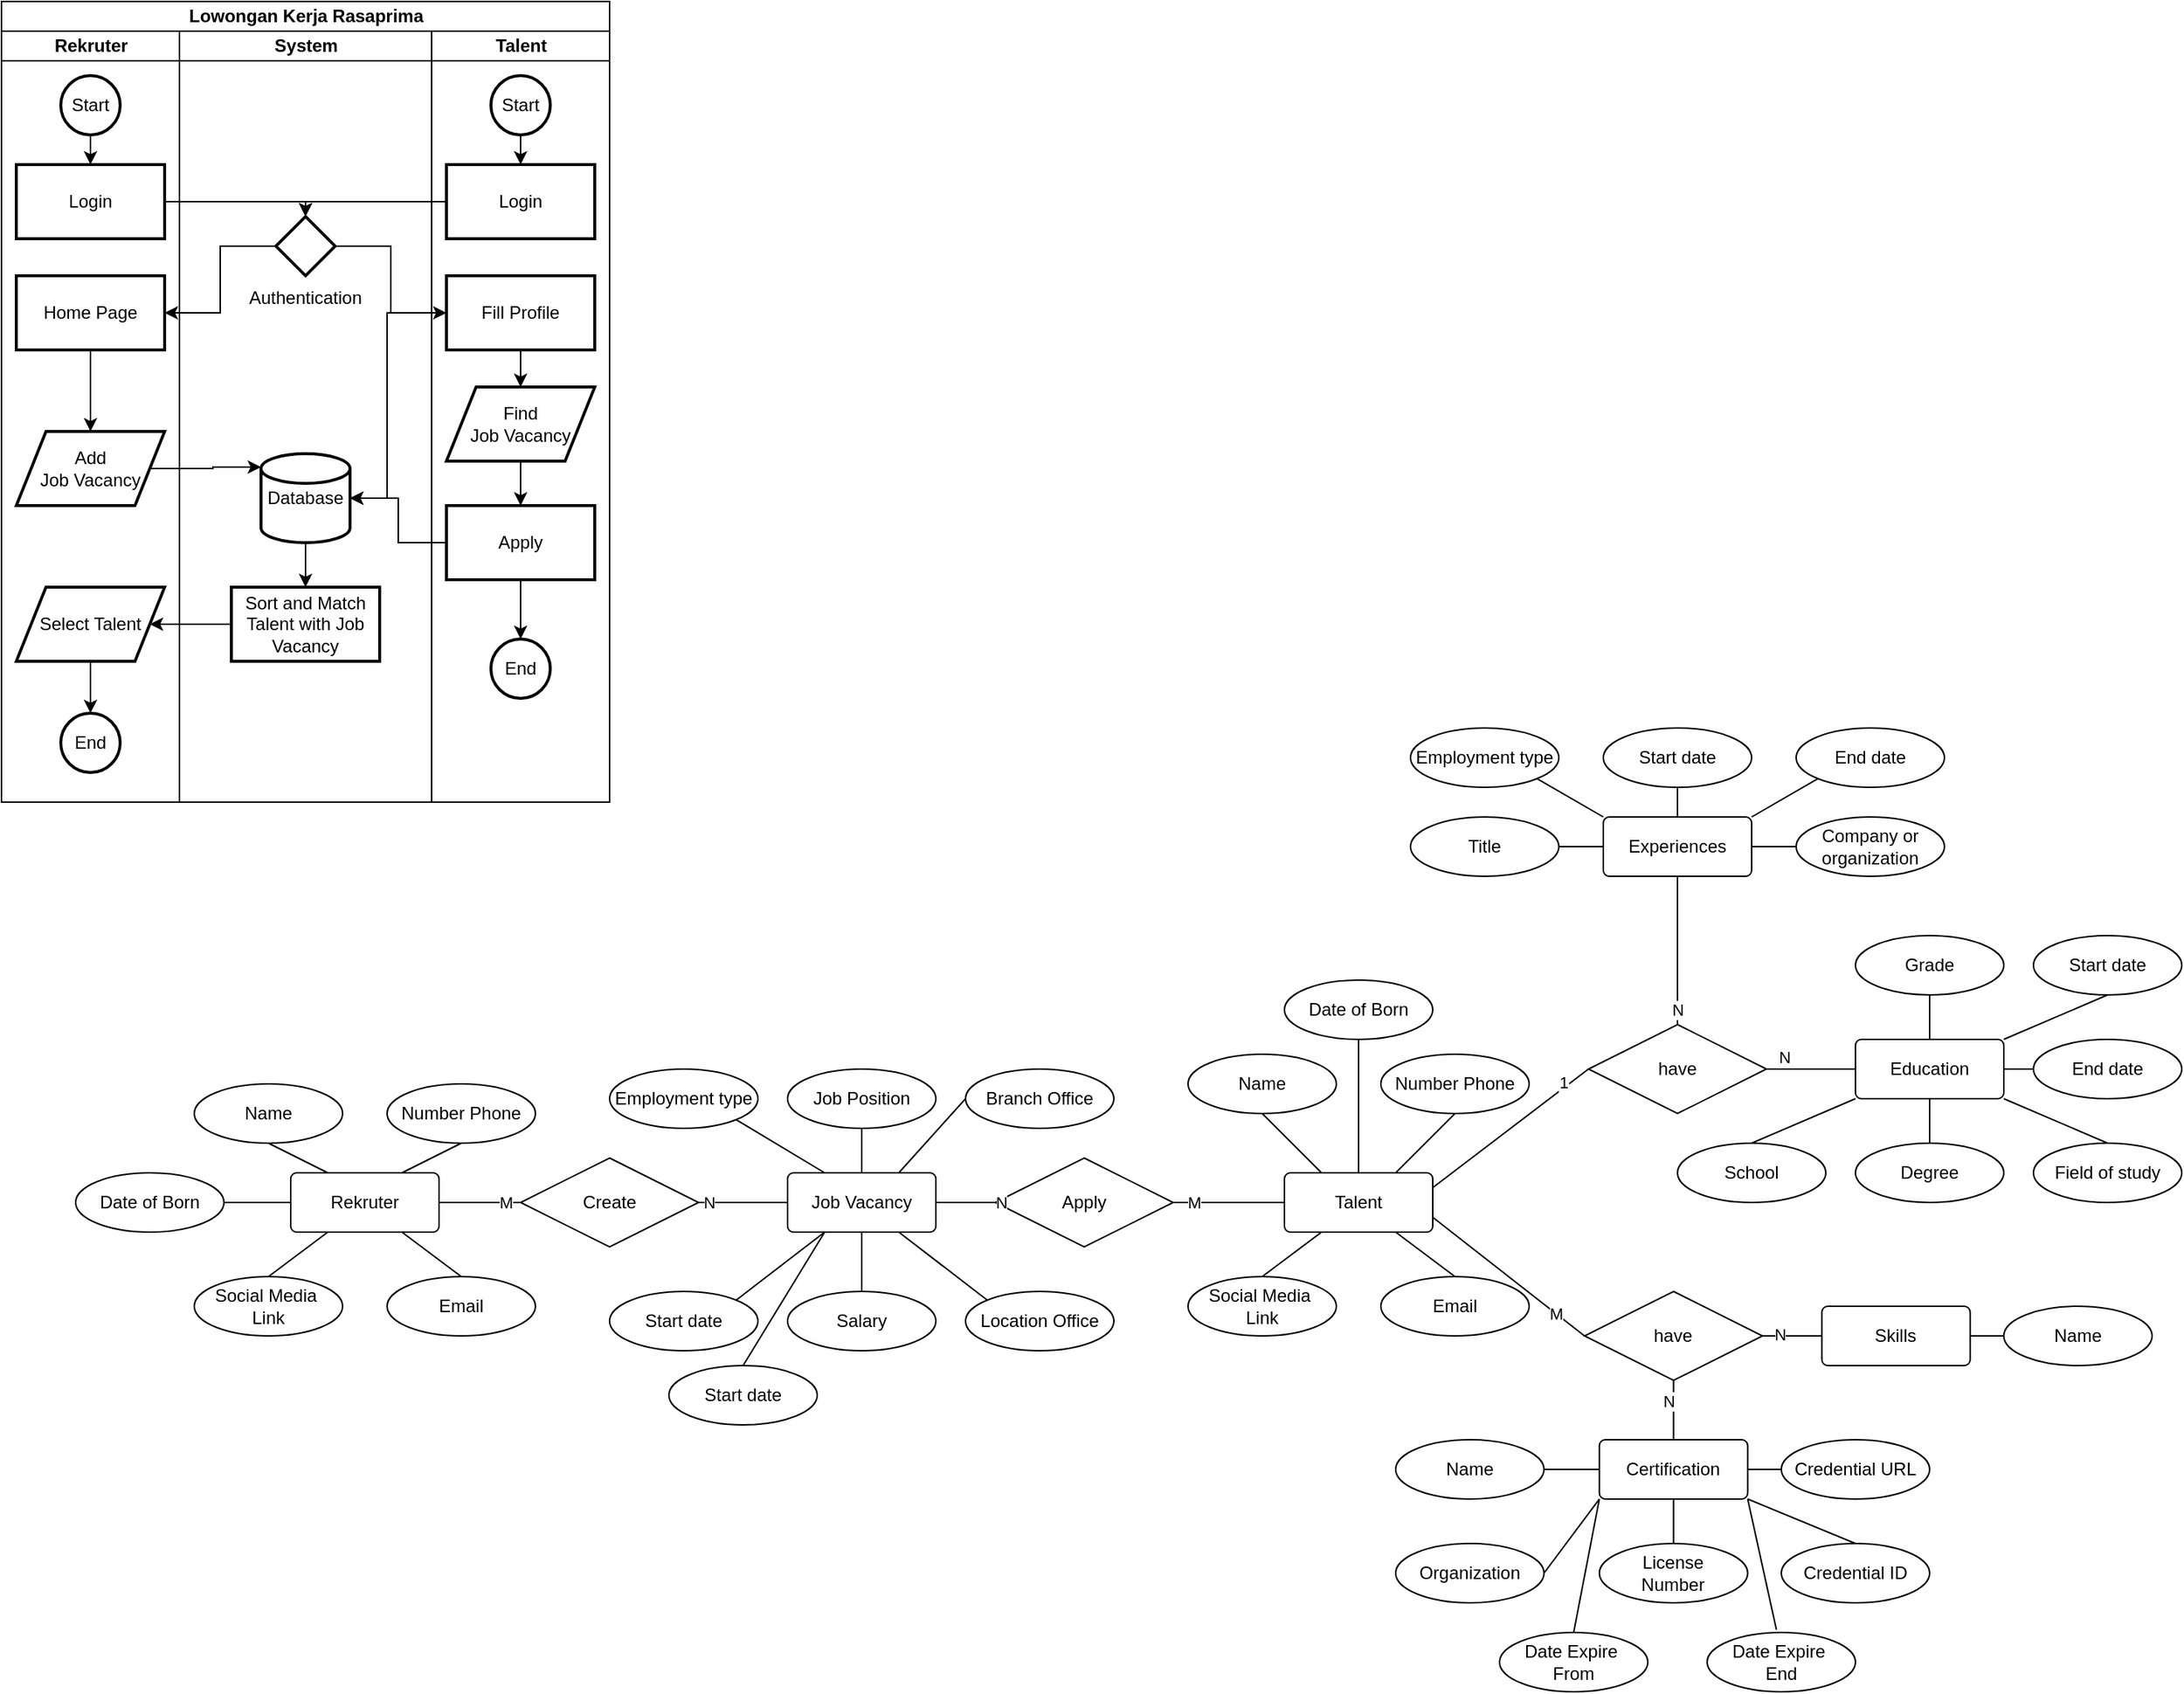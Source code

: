 <mxfile version="26.2.13">
  <diagram name="Page-1" id="O7iXT2IoPhU9W17zgHiO">
    <mxGraphModel dx="2037" dy="695" grid="1" gridSize="10" guides="1" tooltips="1" connect="1" arrows="1" fold="1" page="1" pageScale="1" pageWidth="850" pageHeight="1100" math="0" shadow="0">
      <root>
        <mxCell id="0" />
        <mxCell id="1" parent="0" />
        <mxCell id="uvv2mwFOaot9U9cJfKDP-1" value="Lowongan Kerja Rasaprima" style="swimlane;childLayout=stackLayout;resizeParent=1;resizeParentMax=0;startSize=20;html=1;" parent="1" vertex="1">
          <mxGeometry x="-490" y="10" width="410" height="540" as="geometry" />
        </mxCell>
        <mxCell id="uvv2mwFOaot9U9cJfKDP-2" value="Rekruter" style="swimlane;startSize=20;html=1;" parent="uvv2mwFOaot9U9cJfKDP-1" vertex="1">
          <mxGeometry y="20" width="120" height="520" as="geometry" />
        </mxCell>
        <mxCell id="uvv2mwFOaot9U9cJfKDP-7" value="" style="edgeStyle=orthogonalEdgeStyle;rounded=0;orthogonalLoop=1;jettySize=auto;html=1;" parent="uvv2mwFOaot9U9cJfKDP-2" source="uvv2mwFOaot9U9cJfKDP-5" target="uvv2mwFOaot9U9cJfKDP-6" edge="1">
          <mxGeometry relative="1" as="geometry" />
        </mxCell>
        <mxCell id="uvv2mwFOaot9U9cJfKDP-5" value="Start" style="strokeWidth=2;html=1;shape=mxgraph.flowchart.start_2;whiteSpace=wrap;" parent="uvv2mwFOaot9U9cJfKDP-2" vertex="1">
          <mxGeometry x="40" y="30" width="40" height="40" as="geometry" />
        </mxCell>
        <mxCell id="uvv2mwFOaot9U9cJfKDP-6" value="Login" style="whiteSpace=wrap;html=1;strokeWidth=2;" parent="uvv2mwFOaot9U9cJfKDP-2" vertex="1">
          <mxGeometry x="10" y="90" width="100" height="50" as="geometry" />
        </mxCell>
        <mxCell id="uvv2mwFOaot9U9cJfKDP-26" value="" style="edgeStyle=orthogonalEdgeStyle;rounded=0;orthogonalLoop=1;jettySize=auto;html=1;" parent="uvv2mwFOaot9U9cJfKDP-2" source="uvv2mwFOaot9U9cJfKDP-19" target="uvv2mwFOaot9U9cJfKDP-25" edge="1">
          <mxGeometry relative="1" as="geometry" />
        </mxCell>
        <mxCell id="uvv2mwFOaot9U9cJfKDP-19" value="Home Page" style="whiteSpace=wrap;html=1;strokeWidth=2;aspect=fixed;" parent="uvv2mwFOaot9U9cJfKDP-2" vertex="1">
          <mxGeometry x="10" y="165" width="100" height="50" as="geometry" />
        </mxCell>
        <mxCell id="uvv2mwFOaot9U9cJfKDP-25" value="Add&lt;div&gt;Job Vacancy&lt;/div&gt;" style="shape=parallelogram;perimeter=parallelogramPerimeter;whiteSpace=wrap;html=1;fixedSize=1;strokeWidth=2;aspect=fixed;" parent="uvv2mwFOaot9U9cJfKDP-2" vertex="1">
          <mxGeometry x="10" y="270" width="100" height="50" as="geometry" />
        </mxCell>
        <mxCell id="uvv2mwFOaot9U9cJfKDP-46" value="" style="edgeStyle=orthogonalEdgeStyle;rounded=0;orthogonalLoop=1;jettySize=auto;html=1;" parent="uvv2mwFOaot9U9cJfKDP-2" source="uvv2mwFOaot9U9cJfKDP-41" target="uvv2mwFOaot9U9cJfKDP-45" edge="1">
          <mxGeometry relative="1" as="geometry" />
        </mxCell>
        <mxCell id="uvv2mwFOaot9U9cJfKDP-41" value="Select Talent" style="shape=parallelogram;perimeter=parallelogramPerimeter;whiteSpace=wrap;html=1;fixedSize=1;strokeWidth=2;aspect=fixed;" parent="uvv2mwFOaot9U9cJfKDP-2" vertex="1">
          <mxGeometry x="10" y="375" width="100" height="50" as="geometry" />
        </mxCell>
        <mxCell id="uvv2mwFOaot9U9cJfKDP-45" value="End" style="ellipse;whiteSpace=wrap;html=1;strokeWidth=2;aspect=fixed;" parent="uvv2mwFOaot9U9cJfKDP-2" vertex="1">
          <mxGeometry x="40" y="460" width="40" height="40" as="geometry" />
        </mxCell>
        <mxCell id="uvv2mwFOaot9U9cJfKDP-3" value="System" style="swimlane;startSize=20;html=1;" parent="uvv2mwFOaot9U9cJfKDP-1" vertex="1">
          <mxGeometry x="120" y="20" width="170" height="520" as="geometry" />
        </mxCell>
        <mxCell id="uvv2mwFOaot9U9cJfKDP-17" value="" style="rhombus;whiteSpace=wrap;html=1;strokeWidth=2;aspect=fixed;" parent="uvv2mwFOaot9U9cJfKDP-3" vertex="1">
          <mxGeometry x="65" y="125" width="40" height="40" as="geometry" />
        </mxCell>
        <mxCell id="uvv2mwFOaot9U9cJfKDP-37" value="" style="edgeStyle=orthogonalEdgeStyle;rounded=0;orthogonalLoop=1;jettySize=auto;html=1;" parent="uvv2mwFOaot9U9cJfKDP-3" source="uvv2mwFOaot9U9cJfKDP-24" target="uvv2mwFOaot9U9cJfKDP-36" edge="1">
          <mxGeometry relative="1" as="geometry" />
        </mxCell>
        <mxCell id="uvv2mwFOaot9U9cJfKDP-24" value="Database" style="strokeWidth=2;html=1;shape=mxgraph.flowchart.database;whiteSpace=wrap;" parent="uvv2mwFOaot9U9cJfKDP-3" vertex="1">
          <mxGeometry x="55" y="285" width="60" height="60" as="geometry" />
        </mxCell>
        <mxCell id="uvv2mwFOaot9U9cJfKDP-13" value="" style="edgeStyle=orthogonalEdgeStyle;rounded=0;orthogonalLoop=1;jettySize=auto;html=1;entryX=0.5;entryY=0;entryDx=0;entryDy=0;" parent="uvv2mwFOaot9U9cJfKDP-3" source="uvv2mwFOaot9U9cJfKDP-11" target="uvv2mwFOaot9U9cJfKDP-17" edge="1">
          <mxGeometry relative="1" as="geometry">
            <mxPoint x="135" y="115.0" as="targetPoint" />
            <Array as="points">
              <mxPoint x="85" y="115" />
            </Array>
          </mxGeometry>
        </mxCell>
        <mxCell id="uvv2mwFOaot9U9cJfKDP-36" value="Sort and Match Talent with Job Vacancy" style="whiteSpace=wrap;html=1;strokeWidth=2;aspect=fixed;" parent="uvv2mwFOaot9U9cJfKDP-3" vertex="1">
          <mxGeometry x="35" y="375" width="100" height="50" as="geometry" />
        </mxCell>
        <mxCell id="uvv2mwFOaot9U9cJfKDP-40" value="Authentication" style="text;html=1;align=center;verticalAlign=middle;whiteSpace=wrap;rounded=0;" parent="uvv2mwFOaot9U9cJfKDP-3" vertex="1">
          <mxGeometry x="55" y="165" width="60" height="30" as="geometry" />
        </mxCell>
        <mxCell id="uvv2mwFOaot9U9cJfKDP-4" value="Talent" style="swimlane;startSize=20;html=1;" parent="uvv2mwFOaot9U9cJfKDP-1" vertex="1">
          <mxGeometry x="290" y="20" width="120" height="520" as="geometry" />
        </mxCell>
        <mxCell id="uvv2mwFOaot9U9cJfKDP-12" value="" style="edgeStyle=orthogonalEdgeStyle;rounded=0;orthogonalLoop=1;jettySize=auto;html=1;" parent="uvv2mwFOaot9U9cJfKDP-4" source="uvv2mwFOaot9U9cJfKDP-10" target="uvv2mwFOaot9U9cJfKDP-11" edge="1">
          <mxGeometry relative="1" as="geometry" />
        </mxCell>
        <mxCell id="uvv2mwFOaot9U9cJfKDP-10" value="Start" style="strokeWidth=2;html=1;shape=mxgraph.flowchart.start_2;whiteSpace=wrap;" parent="uvv2mwFOaot9U9cJfKDP-4" vertex="1">
          <mxGeometry x="40" y="30" width="40" height="40" as="geometry" />
        </mxCell>
        <mxCell id="uvv2mwFOaot9U9cJfKDP-11" value="Login" style="whiteSpace=wrap;html=1;strokeWidth=2;" parent="uvv2mwFOaot9U9cJfKDP-4" vertex="1">
          <mxGeometry x="10" y="90" width="100" height="50" as="geometry" />
        </mxCell>
        <mxCell id="uvv2mwFOaot9U9cJfKDP-30" value="" style="edgeStyle=orthogonalEdgeStyle;rounded=0;orthogonalLoop=1;jettySize=auto;html=1;" parent="uvv2mwFOaot9U9cJfKDP-4" source="uvv2mwFOaot9U9cJfKDP-21" target="uvv2mwFOaot9U9cJfKDP-29" edge="1">
          <mxGeometry relative="1" as="geometry" />
        </mxCell>
        <mxCell id="uvv2mwFOaot9U9cJfKDP-21" value="Fill Profile" style="whiteSpace=wrap;html=1;strokeWidth=2;aspect=fixed;" parent="uvv2mwFOaot9U9cJfKDP-4" vertex="1">
          <mxGeometry x="10" y="165" width="100" height="50" as="geometry" />
        </mxCell>
        <mxCell id="uvv2mwFOaot9U9cJfKDP-34" value="" style="edgeStyle=orthogonalEdgeStyle;rounded=0;orthogonalLoop=1;jettySize=auto;html=1;" parent="uvv2mwFOaot9U9cJfKDP-4" source="uvv2mwFOaot9U9cJfKDP-29" target="uvv2mwFOaot9U9cJfKDP-33" edge="1">
          <mxGeometry relative="1" as="geometry" />
        </mxCell>
        <mxCell id="uvv2mwFOaot9U9cJfKDP-29" value="Find&lt;div&gt;Job Vacancy&lt;/div&gt;" style="shape=parallelogram;perimeter=parallelogramPerimeter;whiteSpace=wrap;html=1;fixedSize=1;strokeWidth=2;aspect=fixed;" parent="uvv2mwFOaot9U9cJfKDP-4" vertex="1">
          <mxGeometry x="10" y="240" width="100" height="50" as="geometry" />
        </mxCell>
        <mxCell id="uvv2mwFOaot9U9cJfKDP-44" value="" style="edgeStyle=orthogonalEdgeStyle;rounded=0;orthogonalLoop=1;jettySize=auto;html=1;" parent="uvv2mwFOaot9U9cJfKDP-4" source="uvv2mwFOaot9U9cJfKDP-33" target="uvv2mwFOaot9U9cJfKDP-43" edge="1">
          <mxGeometry relative="1" as="geometry" />
        </mxCell>
        <mxCell id="uvv2mwFOaot9U9cJfKDP-33" value="Apply" style="whiteSpace=wrap;html=1;strokeWidth=2;aspect=fixed;" parent="uvv2mwFOaot9U9cJfKDP-4" vertex="1">
          <mxGeometry x="10" y="320" width="100" height="50" as="geometry" />
        </mxCell>
        <mxCell id="uvv2mwFOaot9U9cJfKDP-43" value="End" style="ellipse;whiteSpace=wrap;html=1;strokeWidth=2;aspect=fixed;" parent="uvv2mwFOaot9U9cJfKDP-4" vertex="1">
          <mxGeometry x="40" y="410" width="40" height="40" as="geometry" />
        </mxCell>
        <mxCell id="uvv2mwFOaot9U9cJfKDP-9" value="" style="edgeStyle=orthogonalEdgeStyle;rounded=0;orthogonalLoop=1;jettySize=auto;html=1;entryX=0.5;entryY=0;entryDx=0;entryDy=0;" parent="uvv2mwFOaot9U9cJfKDP-1" source="uvv2mwFOaot9U9cJfKDP-6" target="uvv2mwFOaot9U9cJfKDP-17" edge="1">
          <mxGeometry relative="1" as="geometry">
            <mxPoint x="155" y="135.0" as="targetPoint" />
            <Array as="points">
              <mxPoint x="205" y="135" />
            </Array>
          </mxGeometry>
        </mxCell>
        <mxCell id="uvv2mwFOaot9U9cJfKDP-20" value="" style="edgeStyle=orthogonalEdgeStyle;rounded=0;orthogonalLoop=1;jettySize=auto;html=1;" parent="uvv2mwFOaot9U9cJfKDP-1" source="uvv2mwFOaot9U9cJfKDP-17" target="uvv2mwFOaot9U9cJfKDP-19" edge="1">
          <mxGeometry relative="1" as="geometry" />
        </mxCell>
        <mxCell id="uvv2mwFOaot9U9cJfKDP-22" style="edgeStyle=orthogonalEdgeStyle;rounded=0;orthogonalLoop=1;jettySize=auto;html=1;" parent="uvv2mwFOaot9U9cJfKDP-1" source="uvv2mwFOaot9U9cJfKDP-17" target="uvv2mwFOaot9U9cJfKDP-21" edge="1">
          <mxGeometry relative="1" as="geometry" />
        </mxCell>
        <mxCell id="uvv2mwFOaot9U9cJfKDP-27" style="edgeStyle=orthogonalEdgeStyle;rounded=0;orthogonalLoop=1;jettySize=auto;html=1;exitX=1;exitY=0.5;exitDx=0;exitDy=0;entryX=0;entryY=0.15;entryDx=0;entryDy=0;entryPerimeter=0;" parent="uvv2mwFOaot9U9cJfKDP-1" source="uvv2mwFOaot9U9cJfKDP-25" target="uvv2mwFOaot9U9cJfKDP-24" edge="1">
          <mxGeometry relative="1" as="geometry" />
        </mxCell>
        <mxCell id="uvv2mwFOaot9U9cJfKDP-28" style="edgeStyle=orthogonalEdgeStyle;rounded=0;orthogonalLoop=1;jettySize=auto;html=1;entryX=1;entryY=0.5;entryDx=0;entryDy=0;entryPerimeter=0;" parent="uvv2mwFOaot9U9cJfKDP-1" source="uvv2mwFOaot9U9cJfKDP-21" target="uvv2mwFOaot9U9cJfKDP-24" edge="1">
          <mxGeometry relative="1" as="geometry">
            <Array as="points">
              <mxPoint x="260" y="210" />
              <mxPoint x="260" y="335" />
            </Array>
          </mxGeometry>
        </mxCell>
        <mxCell id="uvv2mwFOaot9U9cJfKDP-35" style="edgeStyle=orthogonalEdgeStyle;rounded=0;orthogonalLoop=1;jettySize=auto;html=1;entryX=1;entryY=0.5;entryDx=0;entryDy=0;entryPerimeter=0;" parent="uvv2mwFOaot9U9cJfKDP-1" source="uvv2mwFOaot9U9cJfKDP-33" target="uvv2mwFOaot9U9cJfKDP-24" edge="1">
          <mxGeometry relative="1" as="geometry" />
        </mxCell>
        <mxCell id="uvv2mwFOaot9U9cJfKDP-42" value="" style="edgeStyle=orthogonalEdgeStyle;rounded=0;orthogonalLoop=1;jettySize=auto;html=1;" parent="uvv2mwFOaot9U9cJfKDP-1" source="uvv2mwFOaot9U9cJfKDP-36" target="uvv2mwFOaot9U9cJfKDP-41" edge="1">
          <mxGeometry relative="1" as="geometry" />
        </mxCell>
        <mxCell id="XnMNRkMWb_xgs376mnl2-2" value="Talent" style="rounded=1;arcSize=10;whiteSpace=wrap;html=1;align=center;" vertex="1" parent="1">
          <mxGeometry x="375" y="800" width="100" height="40" as="geometry" />
        </mxCell>
        <mxCell id="XnMNRkMWb_xgs376mnl2-4" value="Education" style="rounded=1;arcSize=10;whiteSpace=wrap;html=1;align=center;" vertex="1" parent="1">
          <mxGeometry x="760" y="710" width="100" height="40" as="geometry" />
        </mxCell>
        <mxCell id="XnMNRkMWb_xgs376mnl2-5" value="Name" style="ellipse;whiteSpace=wrap;html=1;align=center;" vertex="1" parent="1">
          <mxGeometry x="310" y="720" width="100" height="40" as="geometry" />
        </mxCell>
        <mxCell id="XnMNRkMWb_xgs376mnl2-6" value="Number Phone" style="ellipse;whiteSpace=wrap;html=1;align=center;" vertex="1" parent="1">
          <mxGeometry x="440" y="720" width="100" height="40" as="geometry" />
        </mxCell>
        <mxCell id="XnMNRkMWb_xgs376mnl2-7" value="Email" style="ellipse;whiteSpace=wrap;html=1;align=center;" vertex="1" parent="1">
          <mxGeometry x="440" y="870" width="100" height="40" as="geometry" />
        </mxCell>
        <mxCell id="XnMNRkMWb_xgs376mnl2-8" value="Skills" style="rounded=1;arcSize=10;whiteSpace=wrap;html=1;align=center;" vertex="1" parent="1">
          <mxGeometry x="737.33" y="890" width="100" height="40" as="geometry" />
        </mxCell>
        <mxCell id="XnMNRkMWb_xgs376mnl2-9" value="Certification" style="rounded=1;arcSize=10;whiteSpace=wrap;html=1;align=center;" vertex="1" parent="1">
          <mxGeometry x="587.33" y="980" width="100" height="40" as="geometry" />
        </mxCell>
        <mxCell id="XnMNRkMWb_xgs376mnl2-10" value="Experiences" style="rounded=1;arcSize=10;whiteSpace=wrap;html=1;align=center;" vertex="1" parent="1">
          <mxGeometry x="590" y="560" width="100" height="40" as="geometry" />
        </mxCell>
        <mxCell id="XnMNRkMWb_xgs376mnl2-11" value="have" style="shape=rhombus;perimeter=rhombusPerimeter;whiteSpace=wrap;html=1;align=center;" vertex="1" parent="1">
          <mxGeometry x="577.33" y="880" width="120" height="60" as="geometry" />
        </mxCell>
        <mxCell id="XnMNRkMWb_xgs376mnl2-17" value="" style="endArrow=none;html=1;rounded=0;exitX=1;exitY=0.5;exitDx=0;exitDy=0;entryX=0;entryY=0.5;entryDx=0;entryDy=0;" edge="1" parent="1" source="XnMNRkMWb_xgs376mnl2-11" target="XnMNRkMWb_xgs376mnl2-8">
          <mxGeometry relative="1" as="geometry">
            <mxPoint x="707.33" y="910" as="sourcePoint" />
            <mxPoint x="597.33" y="920" as="targetPoint" />
          </mxGeometry>
        </mxCell>
        <mxCell id="XnMNRkMWb_xgs376mnl2-19" value="N" style="edgeLabel;html=1;align=center;verticalAlign=middle;resizable=0;points=[];" vertex="1" connectable="0" parent="XnMNRkMWb_xgs376mnl2-17">
          <mxGeometry x="-0.444" y="1" relative="1" as="geometry">
            <mxPoint as="offset" />
          </mxGeometry>
        </mxCell>
        <mxCell id="XnMNRkMWb_xgs376mnl2-20" value="" style="endArrow=none;html=1;rounded=0;exitX=1;exitY=0.75;exitDx=0;exitDy=0;entryX=0;entryY=0.5;entryDx=0;entryDy=0;" edge="1" parent="1" source="XnMNRkMWb_xgs376mnl2-2" target="XnMNRkMWb_xgs376mnl2-11">
          <mxGeometry relative="1" as="geometry">
            <mxPoint x="500" y="900" as="sourcePoint" />
            <mxPoint x="660" y="900" as="targetPoint" />
          </mxGeometry>
        </mxCell>
        <mxCell id="XnMNRkMWb_xgs376mnl2-24" value="M" style="edgeLabel;html=1;align=center;verticalAlign=middle;resizable=0;points=[];" vertex="1" connectable="0" parent="XnMNRkMWb_xgs376mnl2-20">
          <mxGeometry x="0.627" relative="1" as="geometry">
            <mxPoint as="offset" />
          </mxGeometry>
        </mxCell>
        <mxCell id="XnMNRkMWb_xgs376mnl2-21" value="" style="endArrow=none;html=1;rounded=0;exitX=0.5;exitY=1;exitDx=0;exitDy=0;entryX=0.5;entryY=0;entryDx=0;entryDy=0;" edge="1" parent="1" source="XnMNRkMWb_xgs376mnl2-11" target="XnMNRkMWb_xgs376mnl2-9">
          <mxGeometry relative="1" as="geometry">
            <mxPoint x="507.33" y="1059.55" as="sourcePoint" />
            <mxPoint x="667.33" y="1059.55" as="targetPoint" />
          </mxGeometry>
        </mxCell>
        <mxCell id="XnMNRkMWb_xgs376mnl2-25" value="N" style="edgeLabel;html=1;align=center;verticalAlign=middle;resizable=0;points=[];" vertex="1" connectable="0" parent="XnMNRkMWb_xgs376mnl2-21">
          <mxGeometry x="-0.304" relative="1" as="geometry">
            <mxPoint x="-4" as="offset" />
          </mxGeometry>
        </mxCell>
        <mxCell id="XnMNRkMWb_xgs376mnl2-22" value="" style="endArrow=none;html=1;rounded=0;exitX=1;exitY=0.5;exitDx=0;exitDy=0;entryX=0;entryY=0.5;entryDx=0;entryDy=0;" edge="1" parent="1" source="XnMNRkMWb_xgs376mnl2-26" target="XnMNRkMWb_xgs376mnl2-4">
          <mxGeometry relative="1" as="geometry">
            <mxPoint x="660" y="680" as="sourcePoint" />
            <mxPoint x="820" y="680" as="targetPoint" />
          </mxGeometry>
        </mxCell>
        <mxCell id="XnMNRkMWb_xgs376mnl2-30" value="N" style="edgeLabel;html=1;align=center;verticalAlign=middle;resizable=0;points=[];" vertex="1" connectable="0" parent="XnMNRkMWb_xgs376mnl2-22">
          <mxGeometry x="-0.539" y="2" relative="1" as="geometry">
            <mxPoint x="-2" y="-6" as="offset" />
          </mxGeometry>
        </mxCell>
        <mxCell id="XnMNRkMWb_xgs376mnl2-26" value="have" style="shape=rhombus;perimeter=rhombusPerimeter;whiteSpace=wrap;html=1;align=center;" vertex="1" parent="1">
          <mxGeometry x="580" y="700" width="120" height="60" as="geometry" />
        </mxCell>
        <mxCell id="XnMNRkMWb_xgs376mnl2-27" value="" style="endArrow=none;html=1;rounded=0;exitX=1;exitY=0.25;exitDx=0;exitDy=0;entryX=0;entryY=0.5;entryDx=0;entryDy=0;" edge="1" parent="1" source="XnMNRkMWb_xgs376mnl2-2" target="XnMNRkMWb_xgs376mnl2-26">
          <mxGeometry relative="1" as="geometry">
            <mxPoint x="380" y="789.09" as="sourcePoint" />
            <mxPoint x="540" y="789.09" as="targetPoint" />
          </mxGeometry>
        </mxCell>
        <mxCell id="XnMNRkMWb_xgs376mnl2-29" value="1" style="edgeLabel;html=1;align=center;verticalAlign=middle;resizable=0;points=[];" vertex="1" connectable="0" parent="XnMNRkMWb_xgs376mnl2-27">
          <mxGeometry x="0.532" y="3" relative="1" as="geometry">
            <mxPoint x="9" y="-8" as="offset" />
          </mxGeometry>
        </mxCell>
        <mxCell id="XnMNRkMWb_xgs376mnl2-34" value="Title" style="ellipse;whiteSpace=wrap;html=1;align=center;" vertex="1" parent="1">
          <mxGeometry x="460" y="560" width="100" height="40" as="geometry" />
        </mxCell>
        <mxCell id="XnMNRkMWb_xgs376mnl2-35" value="Employment type" style="ellipse;whiteSpace=wrap;html=1;align=center;" vertex="1" parent="1">
          <mxGeometry x="460" y="500" width="100" height="40" as="geometry" />
        </mxCell>
        <mxCell id="XnMNRkMWb_xgs376mnl2-36" value="Company or organization" style="ellipse;whiteSpace=wrap;html=1;align=center;" vertex="1" parent="1">
          <mxGeometry x="720" y="560" width="100" height="40" as="geometry" />
        </mxCell>
        <mxCell id="XnMNRkMWb_xgs376mnl2-37" value="Start date" style="ellipse;whiteSpace=wrap;html=1;align=center;" vertex="1" parent="1">
          <mxGeometry x="590" y="500" width="100" height="40" as="geometry" />
        </mxCell>
        <mxCell id="XnMNRkMWb_xgs376mnl2-38" value="End date" style="ellipse;whiteSpace=wrap;html=1;align=center;" vertex="1" parent="1">
          <mxGeometry x="720" y="500" width="100" height="40" as="geometry" />
        </mxCell>
        <mxCell id="XnMNRkMWb_xgs376mnl2-42" value="" style="endArrow=none;html=1;rounded=0;exitX=0;exitY=0.5;exitDx=0;exitDy=0;entryX=1;entryY=0.5;entryDx=0;entryDy=0;" edge="1" parent="1" source="XnMNRkMWb_xgs376mnl2-10" target="XnMNRkMWb_xgs376mnl2-34">
          <mxGeometry relative="1" as="geometry">
            <mxPoint x="590" y="660" as="sourcePoint" />
            <mxPoint x="750" y="660" as="targetPoint" />
          </mxGeometry>
        </mxCell>
        <mxCell id="XnMNRkMWb_xgs376mnl2-43" value="" style="endArrow=none;html=1;rounded=0;exitX=0;exitY=0;exitDx=0;exitDy=0;entryX=1;entryY=1;entryDx=0;entryDy=0;" edge="1" parent="1" source="XnMNRkMWb_xgs376mnl2-10" target="XnMNRkMWb_xgs376mnl2-35">
          <mxGeometry relative="1" as="geometry">
            <mxPoint x="650" y="610" as="sourcePoint" />
            <mxPoint x="650" y="670" as="targetPoint" />
          </mxGeometry>
        </mxCell>
        <mxCell id="XnMNRkMWb_xgs376mnl2-44" value="" style="endArrow=none;html=1;rounded=0;exitX=1;exitY=0.5;exitDx=0;exitDy=0;entryX=0;entryY=0.5;entryDx=0;entryDy=0;" edge="1" parent="1" source="XnMNRkMWb_xgs376mnl2-10" target="XnMNRkMWb_xgs376mnl2-36">
          <mxGeometry relative="1" as="geometry">
            <mxPoint x="700" y="610" as="sourcePoint" />
            <mxPoint x="730" y="650" as="targetPoint" />
          </mxGeometry>
        </mxCell>
        <mxCell id="XnMNRkMWb_xgs376mnl2-45" value="" style="endArrow=none;html=1;rounded=0;exitX=0.5;exitY=0;exitDx=0;exitDy=0;entryX=0.5;entryY=1;entryDx=0;entryDy=0;" edge="1" parent="1" source="XnMNRkMWb_xgs376mnl2-10" target="XnMNRkMWb_xgs376mnl2-37">
          <mxGeometry relative="1" as="geometry">
            <mxPoint x="700" y="610" as="sourcePoint" />
            <mxPoint x="730" y="650" as="targetPoint" />
          </mxGeometry>
        </mxCell>
        <mxCell id="XnMNRkMWb_xgs376mnl2-46" value="" style="endArrow=none;html=1;rounded=0;exitX=1;exitY=0;exitDx=0;exitDy=0;entryX=0;entryY=1;entryDx=0;entryDy=0;" edge="1" parent="1" source="XnMNRkMWb_xgs376mnl2-10" target="XnMNRkMWb_xgs376mnl2-38">
          <mxGeometry relative="1" as="geometry">
            <mxPoint x="650" y="570" as="sourcePoint" />
            <mxPoint x="650" y="550" as="targetPoint" />
          </mxGeometry>
        </mxCell>
        <mxCell id="XnMNRkMWb_xgs376mnl2-47" value="Name" style="ellipse;whiteSpace=wrap;html=1;align=center;" vertex="1" parent="1">
          <mxGeometry x="450" y="980" width="100" height="40" as="geometry" />
        </mxCell>
        <mxCell id="XnMNRkMWb_xgs376mnl2-48" value="Organization" style="ellipse;whiteSpace=wrap;html=1;align=center;" vertex="1" parent="1">
          <mxGeometry x="450" y="1050" width="100" height="40" as="geometry" />
        </mxCell>
        <mxCell id="XnMNRkMWb_xgs376mnl2-49" value="License&lt;div&gt;Number&lt;/div&gt;" style="ellipse;whiteSpace=wrap;html=1;align=center;" vertex="1" parent="1">
          <mxGeometry x="587.33" y="1050" width="100" height="40" as="geometry" />
        </mxCell>
        <mxCell id="XnMNRkMWb_xgs376mnl2-50" value="Credential ID" style="ellipse;whiteSpace=wrap;html=1;align=center;" vertex="1" parent="1">
          <mxGeometry x="710" y="1050" width="100" height="40" as="geometry" />
        </mxCell>
        <mxCell id="XnMNRkMWb_xgs376mnl2-51" value="Credential URL" style="ellipse;whiteSpace=wrap;html=1;align=center;" vertex="1" parent="1">
          <mxGeometry x="710" y="980" width="100" height="40" as="geometry" />
        </mxCell>
        <mxCell id="XnMNRkMWb_xgs376mnl2-52" value="Date Expire&amp;nbsp;&lt;div&gt;From&lt;/div&gt;" style="ellipse;whiteSpace=wrap;html=1;align=center;" vertex="1" parent="1">
          <mxGeometry x="520" y="1110" width="100" height="40" as="geometry" />
        </mxCell>
        <mxCell id="XnMNRkMWb_xgs376mnl2-53" value="Date Expire&amp;nbsp;&lt;div&gt;End&lt;/div&gt;" style="ellipse;whiteSpace=wrap;html=1;align=center;" vertex="1" parent="1">
          <mxGeometry x="660" y="1110" width="100" height="40" as="geometry" />
        </mxCell>
        <mxCell id="XnMNRkMWb_xgs376mnl2-54" value="" style="endArrow=none;html=1;rounded=0;entryX=1;entryY=0.5;entryDx=0;entryDy=0;exitX=0;exitY=0.5;exitDx=0;exitDy=0;" edge="1" parent="1" source="XnMNRkMWb_xgs376mnl2-9" target="XnMNRkMWb_xgs376mnl2-47">
          <mxGeometry relative="1" as="geometry">
            <mxPoint x="500" y="930" as="sourcePoint" />
            <mxPoint x="530" y="970" as="targetPoint" />
          </mxGeometry>
        </mxCell>
        <mxCell id="XnMNRkMWb_xgs376mnl2-55" value="" style="endArrow=none;html=1;rounded=0;entryX=1;entryY=0.5;entryDx=0;entryDy=0;exitX=0;exitY=1;exitDx=0;exitDy=0;" edge="1" parent="1" source="XnMNRkMWb_xgs376mnl2-9" target="XnMNRkMWb_xgs376mnl2-48">
          <mxGeometry relative="1" as="geometry">
            <mxPoint x="597" y="1010" as="sourcePoint" />
            <mxPoint x="560" y="1010" as="targetPoint" />
          </mxGeometry>
        </mxCell>
        <mxCell id="XnMNRkMWb_xgs376mnl2-56" value="" style="endArrow=none;html=1;rounded=0;entryX=0.5;entryY=0;entryDx=0;entryDy=0;exitX=0;exitY=1;exitDx=0;exitDy=0;" edge="1" parent="1" source="XnMNRkMWb_xgs376mnl2-9" target="XnMNRkMWb_xgs376mnl2-52">
          <mxGeometry relative="1" as="geometry">
            <mxPoint x="597" y="1030" as="sourcePoint" />
            <mxPoint x="560" y="1080" as="targetPoint" />
          </mxGeometry>
        </mxCell>
        <mxCell id="XnMNRkMWb_xgs376mnl2-57" value="" style="endArrow=none;html=1;rounded=0;entryX=0.5;entryY=0;entryDx=0;entryDy=0;exitX=0.5;exitY=1;exitDx=0;exitDy=0;" edge="1" parent="1" source="XnMNRkMWb_xgs376mnl2-9" target="XnMNRkMWb_xgs376mnl2-49">
          <mxGeometry relative="1" as="geometry">
            <mxPoint x="597" y="1030" as="sourcePoint" />
            <mxPoint x="580" y="1120" as="targetPoint" />
          </mxGeometry>
        </mxCell>
        <mxCell id="XnMNRkMWb_xgs376mnl2-58" value="" style="endArrow=none;html=1;rounded=0;entryX=0.467;entryY=-0.046;entryDx=0;entryDy=0;exitX=1;exitY=1;exitDx=0;exitDy=0;entryPerimeter=0;" edge="1" parent="1" source="XnMNRkMWb_xgs376mnl2-9" target="XnMNRkMWb_xgs376mnl2-53">
          <mxGeometry relative="1" as="geometry">
            <mxPoint x="647" y="1030" as="sourcePoint" />
            <mxPoint x="647" y="1060" as="targetPoint" />
          </mxGeometry>
        </mxCell>
        <mxCell id="XnMNRkMWb_xgs376mnl2-59" value="" style="endArrow=none;html=1;rounded=0;entryX=0.5;entryY=0;entryDx=0;entryDy=0;exitX=1;exitY=1;exitDx=0;exitDy=0;" edge="1" parent="1" source="XnMNRkMWb_xgs376mnl2-9" target="XnMNRkMWb_xgs376mnl2-50">
          <mxGeometry relative="1" as="geometry">
            <mxPoint x="697" y="1030" as="sourcePoint" />
            <mxPoint x="717" y="1118" as="targetPoint" />
          </mxGeometry>
        </mxCell>
        <mxCell id="XnMNRkMWb_xgs376mnl2-60" value="" style="endArrow=none;html=1;rounded=0;entryX=0;entryY=0.5;entryDx=0;entryDy=0;exitX=1;exitY=0.5;exitDx=0;exitDy=0;" edge="1" parent="1" source="XnMNRkMWb_xgs376mnl2-9" target="XnMNRkMWb_xgs376mnl2-51">
          <mxGeometry relative="1" as="geometry">
            <mxPoint x="697" y="1030" as="sourcePoint" />
            <mxPoint x="770" y="1060" as="targetPoint" />
          </mxGeometry>
        </mxCell>
        <mxCell id="XnMNRkMWb_xgs376mnl2-63" value="Name" style="ellipse;whiteSpace=wrap;html=1;align=center;" vertex="1" parent="1">
          <mxGeometry x="860" y="890" width="100" height="40" as="geometry" />
        </mxCell>
        <mxCell id="XnMNRkMWb_xgs376mnl2-64" value="" style="endArrow=none;html=1;rounded=0;entryX=0;entryY=0.5;entryDx=0;entryDy=0;exitX=1;exitY=0.5;exitDx=0;exitDy=0;" edge="1" parent="1" target="XnMNRkMWb_xgs376mnl2-63" source="XnMNRkMWb_xgs376mnl2-8">
          <mxGeometry relative="1" as="geometry">
            <mxPoint x="987" y="960" as="sourcePoint" />
            <mxPoint x="930" y="930" as="targetPoint" />
          </mxGeometry>
        </mxCell>
        <mxCell id="XnMNRkMWb_xgs376mnl2-65" value="" style="endArrow=none;html=1;rounded=0;exitX=0.5;exitY=1;exitDx=0;exitDy=0;entryX=0.5;entryY=0;entryDx=0;entryDy=0;" edge="1" parent="1" source="XnMNRkMWb_xgs376mnl2-10" target="XnMNRkMWb_xgs376mnl2-26">
          <mxGeometry relative="1" as="geometry">
            <mxPoint x="638.82" y="620" as="sourcePoint" />
            <mxPoint x="638.82" y="680" as="targetPoint" />
          </mxGeometry>
        </mxCell>
        <mxCell id="XnMNRkMWb_xgs376mnl2-66" value="N" style="edgeLabel;html=1;align=center;verticalAlign=middle;resizable=0;points=[];" vertex="1" connectable="0" parent="XnMNRkMWb_xgs376mnl2-65">
          <mxGeometry x="-0.539" y="2" relative="1" as="geometry">
            <mxPoint x="-2" y="67" as="offset" />
          </mxGeometry>
        </mxCell>
        <mxCell id="XnMNRkMWb_xgs376mnl2-67" value="School" style="ellipse;whiteSpace=wrap;html=1;align=center;" vertex="1" parent="1">
          <mxGeometry x="640" y="780" width="100" height="40" as="geometry" />
        </mxCell>
        <mxCell id="XnMNRkMWb_xgs376mnl2-68" value="" style="endArrow=none;html=1;rounded=0;exitX=0;exitY=1;exitDx=0;exitDy=0;entryX=0.5;entryY=0;entryDx=0;entryDy=0;" edge="1" parent="1" source="XnMNRkMWb_xgs376mnl2-4" target="XnMNRkMWb_xgs376mnl2-67">
          <mxGeometry relative="1" as="geometry">
            <mxPoint x="600" y="640" as="sourcePoint" />
            <mxPoint x="570" y="640" as="targetPoint" />
          </mxGeometry>
        </mxCell>
        <mxCell id="XnMNRkMWb_xgs376mnl2-69" value="Degree" style="ellipse;whiteSpace=wrap;html=1;align=center;" vertex="1" parent="1">
          <mxGeometry x="760" y="780" width="100" height="40" as="geometry" />
        </mxCell>
        <mxCell id="XnMNRkMWb_xgs376mnl2-70" value="&lt;div&gt;Field of study&lt;/div&gt;" style="ellipse;whiteSpace=wrap;html=1;align=center;" vertex="1" parent="1">
          <mxGeometry x="880" y="780" width="100" height="40" as="geometry" />
        </mxCell>
        <mxCell id="XnMNRkMWb_xgs376mnl2-71" value="" style="endArrow=none;html=1;rounded=0;exitX=0.5;exitY=1;exitDx=0;exitDy=0;entryX=0.5;entryY=0;entryDx=0;entryDy=0;" edge="1" parent="1" source="XnMNRkMWb_xgs376mnl2-4" target="XnMNRkMWb_xgs376mnl2-69">
          <mxGeometry relative="1" as="geometry">
            <mxPoint x="770" y="760" as="sourcePoint" />
            <mxPoint x="700" y="790" as="targetPoint" />
          </mxGeometry>
        </mxCell>
        <mxCell id="XnMNRkMWb_xgs376mnl2-72" value="" style="endArrow=none;html=1;rounded=0;exitX=1;exitY=1;exitDx=0;exitDy=0;entryX=0.5;entryY=0;entryDx=0;entryDy=0;" edge="1" parent="1" source="XnMNRkMWb_xgs376mnl2-4" target="XnMNRkMWb_xgs376mnl2-70">
          <mxGeometry relative="1" as="geometry">
            <mxPoint x="820" y="760" as="sourcePoint" />
            <mxPoint x="820" y="790" as="targetPoint" />
          </mxGeometry>
        </mxCell>
        <mxCell id="XnMNRkMWb_xgs376mnl2-73" value="End date" style="ellipse;whiteSpace=wrap;html=1;align=center;" vertex="1" parent="1">
          <mxGeometry x="880" y="710" width="100" height="40" as="geometry" />
        </mxCell>
        <mxCell id="XnMNRkMWb_xgs376mnl2-74" value="Start date" style="ellipse;whiteSpace=wrap;html=1;align=center;" vertex="1" parent="1">
          <mxGeometry x="880" y="640" width="100" height="40" as="geometry" />
        </mxCell>
        <mxCell id="XnMNRkMWb_xgs376mnl2-75" value="Grade" style="ellipse;whiteSpace=wrap;html=1;align=center;" vertex="1" parent="1">
          <mxGeometry x="760" y="640" width="100" height="40" as="geometry" />
        </mxCell>
        <mxCell id="XnMNRkMWb_xgs376mnl2-76" value="" style="endArrow=none;html=1;rounded=0;exitX=0.5;exitY=1;exitDx=0;exitDy=0;entryX=0.5;entryY=0;entryDx=0;entryDy=0;" edge="1" parent="1" source="XnMNRkMWb_xgs376mnl2-75" target="XnMNRkMWb_xgs376mnl2-4">
          <mxGeometry relative="1" as="geometry">
            <mxPoint x="770" y="760" as="sourcePoint" />
            <mxPoint x="700" y="790" as="targetPoint" />
          </mxGeometry>
        </mxCell>
        <mxCell id="XnMNRkMWb_xgs376mnl2-77" value="" style="endArrow=none;html=1;rounded=0;exitX=0.5;exitY=1;exitDx=0;exitDy=0;entryX=1;entryY=0;entryDx=0;entryDy=0;" edge="1" parent="1" source="XnMNRkMWb_xgs376mnl2-74" target="XnMNRkMWb_xgs376mnl2-4">
          <mxGeometry relative="1" as="geometry">
            <mxPoint x="820" y="690" as="sourcePoint" />
            <mxPoint x="820" y="720" as="targetPoint" />
          </mxGeometry>
        </mxCell>
        <mxCell id="XnMNRkMWb_xgs376mnl2-78" value="" style="endArrow=none;html=1;rounded=0;exitX=0;exitY=0.5;exitDx=0;exitDy=0;entryX=1;entryY=0.5;entryDx=0;entryDy=0;" edge="1" parent="1" source="XnMNRkMWb_xgs376mnl2-73" target="XnMNRkMWb_xgs376mnl2-4">
          <mxGeometry relative="1" as="geometry">
            <mxPoint x="940" y="690" as="sourcePoint" />
            <mxPoint x="870" y="720" as="targetPoint" />
          </mxGeometry>
        </mxCell>
        <mxCell id="XnMNRkMWb_xgs376mnl2-79" value="Social Media&amp;nbsp;&lt;div&gt;Link&lt;/div&gt;" style="ellipse;whiteSpace=wrap;html=1;align=center;" vertex="1" parent="1">
          <mxGeometry x="310" y="870" width="100" height="40" as="geometry" />
        </mxCell>
        <mxCell id="XnMNRkMWb_xgs376mnl2-80" value="Date of Born" style="ellipse;whiteSpace=wrap;html=1;align=center;" vertex="1" parent="1">
          <mxGeometry x="375" y="670" width="100" height="40" as="geometry" />
        </mxCell>
        <mxCell id="XnMNRkMWb_xgs376mnl2-81" value="" style="endArrow=none;html=1;rounded=0;exitX=0.5;exitY=0;exitDx=0;exitDy=0;entryX=0.5;entryY=1;entryDx=0;entryDy=0;" edge="1" parent="1" source="XnMNRkMWb_xgs376mnl2-2" target="XnMNRkMWb_xgs376mnl2-80">
          <mxGeometry relative="1" as="geometry">
            <mxPoint x="600" y="590" as="sourcePoint" />
            <mxPoint x="570" y="590" as="targetPoint" />
          </mxGeometry>
        </mxCell>
        <mxCell id="XnMNRkMWb_xgs376mnl2-82" value="" style="endArrow=none;html=1;rounded=0;exitX=0.25;exitY=0;exitDx=0;exitDy=0;entryX=0.5;entryY=1;entryDx=0;entryDy=0;" edge="1" parent="1" source="XnMNRkMWb_xgs376mnl2-2" target="XnMNRkMWb_xgs376mnl2-5">
          <mxGeometry relative="1" as="geometry">
            <mxPoint x="435" y="810" as="sourcePoint" />
            <mxPoint x="435" y="700" as="targetPoint" />
          </mxGeometry>
        </mxCell>
        <mxCell id="XnMNRkMWb_xgs376mnl2-83" value="" style="endArrow=none;html=1;rounded=0;exitX=0.75;exitY=0;exitDx=0;exitDy=0;entryX=0.5;entryY=1;entryDx=0;entryDy=0;" edge="1" parent="1" source="XnMNRkMWb_xgs376mnl2-2" target="XnMNRkMWb_xgs376mnl2-6">
          <mxGeometry relative="1" as="geometry">
            <mxPoint x="410" y="810" as="sourcePoint" />
            <mxPoint x="370" y="770" as="targetPoint" />
          </mxGeometry>
        </mxCell>
        <mxCell id="XnMNRkMWb_xgs376mnl2-84" value="" style="endArrow=none;html=1;rounded=0;exitX=0.25;exitY=1;exitDx=0;exitDy=0;entryX=0.5;entryY=0;entryDx=0;entryDy=0;" edge="1" parent="1" source="XnMNRkMWb_xgs376mnl2-2" target="XnMNRkMWb_xgs376mnl2-79">
          <mxGeometry relative="1" as="geometry">
            <mxPoint x="410" y="810" as="sourcePoint" />
            <mxPoint x="370" y="770" as="targetPoint" />
          </mxGeometry>
        </mxCell>
        <mxCell id="XnMNRkMWb_xgs376mnl2-85" value="" style="endArrow=none;html=1;rounded=0;exitX=0.75;exitY=1;exitDx=0;exitDy=0;entryX=0.5;entryY=0;entryDx=0;entryDy=0;" edge="1" parent="1" source="XnMNRkMWb_xgs376mnl2-2" target="XnMNRkMWb_xgs376mnl2-7">
          <mxGeometry relative="1" as="geometry">
            <mxPoint x="410" y="850" as="sourcePoint" />
            <mxPoint x="370" y="880" as="targetPoint" />
          </mxGeometry>
        </mxCell>
        <mxCell id="XnMNRkMWb_xgs376mnl2-86" value="Job Vacancy" style="rounded=1;arcSize=10;whiteSpace=wrap;html=1;align=center;" vertex="1" parent="1">
          <mxGeometry x="40" y="800" width="100" height="40" as="geometry" />
        </mxCell>
        <mxCell id="XnMNRkMWb_xgs376mnl2-87" value="Create" style="shape=rhombus;perimeter=rhombusPerimeter;whiteSpace=wrap;html=1;align=center;" vertex="1" parent="1">
          <mxGeometry x="-140" y="790" width="120" height="60" as="geometry" />
        </mxCell>
        <mxCell id="XnMNRkMWb_xgs376mnl2-88" value="" style="endArrow=none;html=1;rounded=0;entryX=0;entryY=0.5;entryDx=0;entryDy=0;" edge="1" parent="1" source="XnMNRkMWb_xgs376mnl2-101" target="XnMNRkMWb_xgs376mnl2-87">
          <mxGeometry relative="1" as="geometry">
            <mxPoint x="-190" y="820" as="sourcePoint" />
            <mxPoint x="192" y="930" as="targetPoint" />
          </mxGeometry>
        </mxCell>
        <mxCell id="XnMNRkMWb_xgs376mnl2-89" value="M" style="edgeLabel;html=1;align=center;verticalAlign=middle;resizable=0;points=[];" vertex="1" connectable="0" parent="XnMNRkMWb_xgs376mnl2-88">
          <mxGeometry x="0.627" relative="1" as="geometry">
            <mxPoint as="offset" />
          </mxGeometry>
        </mxCell>
        <mxCell id="XnMNRkMWb_xgs376mnl2-90" value="" style="endArrow=none;html=1;rounded=0;entryX=0;entryY=0.5;entryDx=0;entryDy=0;exitX=1;exitY=0.5;exitDx=0;exitDy=0;" edge="1" parent="1" source="XnMNRkMWb_xgs376mnl2-87" target="XnMNRkMWb_xgs376mnl2-86">
          <mxGeometry relative="1" as="geometry">
            <mxPoint x="-50" y="970" as="sourcePoint" />
            <mxPoint x="187" y="990" as="targetPoint" />
          </mxGeometry>
        </mxCell>
        <mxCell id="XnMNRkMWb_xgs376mnl2-91" value="N" style="edgeLabel;html=1;align=center;verticalAlign=middle;resizable=0;points=[];" vertex="1" connectable="0" parent="XnMNRkMWb_xgs376mnl2-90">
          <mxGeometry x="-0.304" relative="1" as="geometry">
            <mxPoint x="-14" as="offset" />
          </mxGeometry>
        </mxCell>
        <mxCell id="XnMNRkMWb_xgs376mnl2-92" value="Apply" style="shape=rhombus;perimeter=rhombusPerimeter;whiteSpace=wrap;html=1;align=center;" vertex="1" parent="1">
          <mxGeometry x="180" y="790" width="120" height="60" as="geometry" />
        </mxCell>
        <mxCell id="XnMNRkMWb_xgs376mnl2-94" value="" style="endArrow=none;html=1;rounded=0;entryX=1;entryY=0.5;entryDx=0;entryDy=0;exitX=0;exitY=0.5;exitDx=0;exitDy=0;" edge="1" parent="1" source="XnMNRkMWb_xgs376mnl2-92" target="XnMNRkMWb_xgs376mnl2-86">
          <mxGeometry relative="1" as="geometry">
            <mxPoint x="300" y="820" as="sourcePoint" />
            <mxPoint x="370" y="820" as="targetPoint" />
          </mxGeometry>
        </mxCell>
        <mxCell id="XnMNRkMWb_xgs376mnl2-95" value="N" style="edgeLabel;html=1;align=center;verticalAlign=middle;resizable=0;points=[];" vertex="1" connectable="0" parent="XnMNRkMWb_xgs376mnl2-94">
          <mxGeometry x="-0.304" relative="1" as="geometry">
            <mxPoint x="18" as="offset" />
          </mxGeometry>
        </mxCell>
        <mxCell id="XnMNRkMWb_xgs376mnl2-96" value="" style="endArrow=none;html=1;rounded=0;exitX=0;exitY=0.5;exitDx=0;exitDy=0;entryX=1;entryY=0.5;entryDx=0;entryDy=0;" edge="1" parent="1" source="XnMNRkMWb_xgs376mnl2-2" target="XnMNRkMWb_xgs376mnl2-92">
          <mxGeometry relative="1" as="geometry">
            <mxPoint x="310" y="840" as="sourcePoint" />
            <mxPoint x="350" y="840" as="targetPoint" />
          </mxGeometry>
        </mxCell>
        <mxCell id="XnMNRkMWb_xgs376mnl2-97" value="M" style="edgeLabel;html=1;align=center;verticalAlign=middle;resizable=0;points=[];" vertex="1" connectable="0" parent="XnMNRkMWb_xgs376mnl2-96">
          <mxGeometry x="0.627" relative="1" as="geometry">
            <mxPoint as="offset" />
          </mxGeometry>
        </mxCell>
        <mxCell id="XnMNRkMWb_xgs376mnl2-101" value="Rekruter" style="rounded=1;arcSize=10;whiteSpace=wrap;html=1;align=center;" vertex="1" parent="1">
          <mxGeometry x="-295" y="800" width="100" height="40" as="geometry" />
        </mxCell>
        <mxCell id="XnMNRkMWb_xgs376mnl2-102" value="Name" style="ellipse;whiteSpace=wrap;html=1;align=center;" vertex="1" parent="1">
          <mxGeometry x="-360" y="740" width="100" height="40" as="geometry" />
        </mxCell>
        <mxCell id="XnMNRkMWb_xgs376mnl2-103" value="Number Phone" style="ellipse;whiteSpace=wrap;html=1;align=center;" vertex="1" parent="1">
          <mxGeometry x="-230" y="740" width="100" height="40" as="geometry" />
        </mxCell>
        <mxCell id="XnMNRkMWb_xgs376mnl2-104" value="Email" style="ellipse;whiteSpace=wrap;html=1;align=center;" vertex="1" parent="1">
          <mxGeometry x="-230" y="870" width="100" height="40" as="geometry" />
        </mxCell>
        <mxCell id="XnMNRkMWb_xgs376mnl2-107" value="Social Media&amp;nbsp;&lt;div&gt;Link&lt;/div&gt;" style="ellipse;whiteSpace=wrap;html=1;align=center;" vertex="1" parent="1">
          <mxGeometry x="-360" y="870" width="100" height="40" as="geometry" />
        </mxCell>
        <mxCell id="XnMNRkMWb_xgs376mnl2-108" value="Date of Born" style="ellipse;whiteSpace=wrap;html=1;align=center;" vertex="1" parent="1">
          <mxGeometry x="-440" y="800" width="100" height="40" as="geometry" />
        </mxCell>
        <mxCell id="XnMNRkMWb_xgs376mnl2-109" value="" style="endArrow=none;html=1;rounded=0;exitX=0;exitY=0.5;exitDx=0;exitDy=0;entryX=1;entryY=0.5;entryDx=0;entryDy=0;" edge="1" source="XnMNRkMWb_xgs376mnl2-101" target="XnMNRkMWb_xgs376mnl2-108" parent="1">
          <mxGeometry relative="1" as="geometry">
            <mxPoint x="-70" y="590" as="sourcePoint" />
            <mxPoint x="-100" y="590" as="targetPoint" />
          </mxGeometry>
        </mxCell>
        <mxCell id="XnMNRkMWb_xgs376mnl2-110" value="" style="endArrow=none;html=1;rounded=0;exitX=0.25;exitY=0;exitDx=0;exitDy=0;entryX=0.5;entryY=1;entryDx=0;entryDy=0;" edge="1" source="XnMNRkMWb_xgs376mnl2-101" target="XnMNRkMWb_xgs376mnl2-102" parent="1">
          <mxGeometry relative="1" as="geometry">
            <mxPoint x="-235" y="810" as="sourcePoint" />
            <mxPoint x="-235" y="700" as="targetPoint" />
          </mxGeometry>
        </mxCell>
        <mxCell id="XnMNRkMWb_xgs376mnl2-111" value="" style="endArrow=none;html=1;rounded=0;exitX=0.75;exitY=0;exitDx=0;exitDy=0;entryX=0.5;entryY=1;entryDx=0;entryDy=0;" edge="1" source="XnMNRkMWb_xgs376mnl2-101" target="XnMNRkMWb_xgs376mnl2-103" parent="1">
          <mxGeometry relative="1" as="geometry">
            <mxPoint x="-260" y="810" as="sourcePoint" />
            <mxPoint x="-300" y="770" as="targetPoint" />
          </mxGeometry>
        </mxCell>
        <mxCell id="XnMNRkMWb_xgs376mnl2-112" value="" style="endArrow=none;html=1;rounded=0;exitX=0.25;exitY=1;exitDx=0;exitDy=0;entryX=0.5;entryY=0;entryDx=0;entryDy=0;" edge="1" source="XnMNRkMWb_xgs376mnl2-101" target="XnMNRkMWb_xgs376mnl2-107" parent="1">
          <mxGeometry relative="1" as="geometry">
            <mxPoint x="-260" y="810" as="sourcePoint" />
            <mxPoint x="-300" y="770" as="targetPoint" />
          </mxGeometry>
        </mxCell>
        <mxCell id="XnMNRkMWb_xgs376mnl2-113" value="" style="endArrow=none;html=1;rounded=0;exitX=0.75;exitY=1;exitDx=0;exitDy=0;entryX=0.5;entryY=0;entryDx=0;entryDy=0;" edge="1" source="XnMNRkMWb_xgs376mnl2-101" target="XnMNRkMWb_xgs376mnl2-104" parent="1">
          <mxGeometry relative="1" as="geometry">
            <mxPoint x="-260" y="850" as="sourcePoint" />
            <mxPoint x="-300" y="880" as="targetPoint" />
          </mxGeometry>
        </mxCell>
        <mxCell id="XnMNRkMWb_xgs376mnl2-118" value="Job Position" style="ellipse;whiteSpace=wrap;html=1;align=center;" vertex="1" parent="1">
          <mxGeometry x="40" y="730" width="100" height="40" as="geometry" />
        </mxCell>
        <mxCell id="XnMNRkMWb_xgs376mnl2-119" value="Employment type" style="ellipse;whiteSpace=wrap;html=1;align=center;" vertex="1" parent="1">
          <mxGeometry x="-80" y="730" width="100" height="40" as="geometry" />
        </mxCell>
        <mxCell id="XnMNRkMWb_xgs376mnl2-120" value="Branch Office" style="ellipse;whiteSpace=wrap;html=1;align=center;" vertex="1" parent="1">
          <mxGeometry x="160" y="730" width="100" height="40" as="geometry" />
        </mxCell>
        <mxCell id="XnMNRkMWb_xgs376mnl2-121" value="Start date" style="ellipse;whiteSpace=wrap;html=1;align=center;" vertex="1" parent="1">
          <mxGeometry x="-80" y="880" width="100" height="40" as="geometry" />
        </mxCell>
        <mxCell id="XnMNRkMWb_xgs376mnl2-122" value="Salary" style="ellipse;whiteSpace=wrap;html=1;align=center;" vertex="1" parent="1">
          <mxGeometry x="40" y="880" width="100" height="40" as="geometry" />
        </mxCell>
        <mxCell id="XnMNRkMWb_xgs376mnl2-123" value="" style="endArrow=none;html=1;rounded=0;exitX=0.5;exitY=0;exitDx=0;exitDy=0;entryX=0.5;entryY=1;entryDx=0;entryDy=0;" edge="1" source="XnMNRkMWb_xgs376mnl2-86" target="XnMNRkMWb_xgs376mnl2-118" parent="1">
          <mxGeometry relative="1" as="geometry">
            <mxPoint x="60" y="700" as="sourcePoint" />
            <mxPoint x="220" y="780" as="targetPoint" />
          </mxGeometry>
        </mxCell>
        <mxCell id="XnMNRkMWb_xgs376mnl2-124" value="" style="endArrow=none;html=1;rounded=0;exitX=0.25;exitY=0;exitDx=0;exitDy=0;entryX=1;entryY=1;entryDx=0;entryDy=0;" edge="1" source="XnMNRkMWb_xgs376mnl2-86" target="XnMNRkMWb_xgs376mnl2-119" parent="1">
          <mxGeometry relative="1" as="geometry">
            <mxPoint x="60" y="680" as="sourcePoint" />
            <mxPoint x="120" y="790" as="targetPoint" />
          </mxGeometry>
        </mxCell>
        <mxCell id="XnMNRkMWb_xgs376mnl2-125" value="" style="endArrow=none;html=1;rounded=0;exitX=0.75;exitY=0;exitDx=0;exitDy=0;entryX=0;entryY=0.5;entryDx=0;entryDy=0;" edge="1" source="XnMNRkMWb_xgs376mnl2-86" target="XnMNRkMWb_xgs376mnl2-120" parent="1">
          <mxGeometry relative="1" as="geometry">
            <mxPoint x="160" y="700" as="sourcePoint" />
            <mxPoint x="200" y="770" as="targetPoint" />
          </mxGeometry>
        </mxCell>
        <mxCell id="XnMNRkMWb_xgs376mnl2-126" value="" style="endArrow=none;html=1;rounded=0;exitX=0.25;exitY=1;exitDx=0;exitDy=0;entryX=1;entryY=0;entryDx=0;entryDy=0;" edge="1" source="XnMNRkMWb_xgs376mnl2-86" target="XnMNRkMWb_xgs376mnl2-121" parent="1">
          <mxGeometry relative="1" as="geometry">
            <mxPoint x="-30" y="940" as="sourcePoint" />
            <mxPoint x="10" y="890" as="targetPoint" />
          </mxGeometry>
        </mxCell>
        <mxCell id="XnMNRkMWb_xgs376mnl2-127" value="" style="endArrow=none;html=1;rounded=0;exitX=0.5;exitY=1;exitDx=0;exitDy=0;entryX=0.5;entryY=0;entryDx=0;entryDy=0;" edge="1" source="XnMNRkMWb_xgs376mnl2-86" target="XnMNRkMWb_xgs376mnl2-122" parent="1">
          <mxGeometry relative="1" as="geometry">
            <mxPoint x="20" y="940" as="sourcePoint" />
            <mxPoint x="-20" y="930" as="targetPoint" />
          </mxGeometry>
        </mxCell>
        <mxCell id="XnMNRkMWb_xgs376mnl2-128" value="Location Office" style="ellipse;whiteSpace=wrap;html=1;align=center;" vertex="1" parent="1">
          <mxGeometry x="160" y="880" width="100" height="40" as="geometry" />
        </mxCell>
        <mxCell id="XnMNRkMWb_xgs376mnl2-130" value="" style="endArrow=none;html=1;rounded=0;exitX=0.75;exitY=1;exitDx=0;exitDy=0;entryX=0;entryY=0;entryDx=0;entryDy=0;" edge="1" parent="1" source="XnMNRkMWb_xgs376mnl2-86" target="XnMNRkMWb_xgs376mnl2-128">
          <mxGeometry relative="1" as="geometry">
            <mxPoint x="170" y="690" as="sourcePoint" />
            <mxPoint x="215" y="664" as="targetPoint" />
          </mxGeometry>
        </mxCell>
        <mxCell id="XnMNRkMWb_xgs376mnl2-131" value="Start date" style="ellipse;whiteSpace=wrap;html=1;align=center;" vertex="1" parent="1">
          <mxGeometry x="-40" y="930" width="100" height="40" as="geometry" />
        </mxCell>
        <mxCell id="XnMNRkMWb_xgs376mnl2-132" value="" style="endArrow=none;html=1;rounded=0;exitX=0.25;exitY=1;exitDx=0;exitDy=0;entryX=0.5;entryY=0;entryDx=0;entryDy=0;" edge="1" parent="1" source="XnMNRkMWb_xgs376mnl2-86" target="XnMNRkMWb_xgs376mnl2-131">
          <mxGeometry relative="1" as="geometry">
            <mxPoint x="100" y="850" as="sourcePoint" />
            <mxPoint x="100" y="890" as="targetPoint" />
          </mxGeometry>
        </mxCell>
      </root>
    </mxGraphModel>
  </diagram>
</mxfile>
